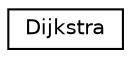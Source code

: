 digraph "Graphical Class Hierarchy"
{
  edge [fontname="Helvetica",fontsize="10",labelfontname="Helvetica",labelfontsize="10"];
  node [fontname="Helvetica",fontsize="10",shape=record];
  rankdir="LR";
  Node1 [label="Dijkstra",height=0.2,width=0.4,color="black", fillcolor="white", style="filled",URL="$class_dijkstra.html"];
}
